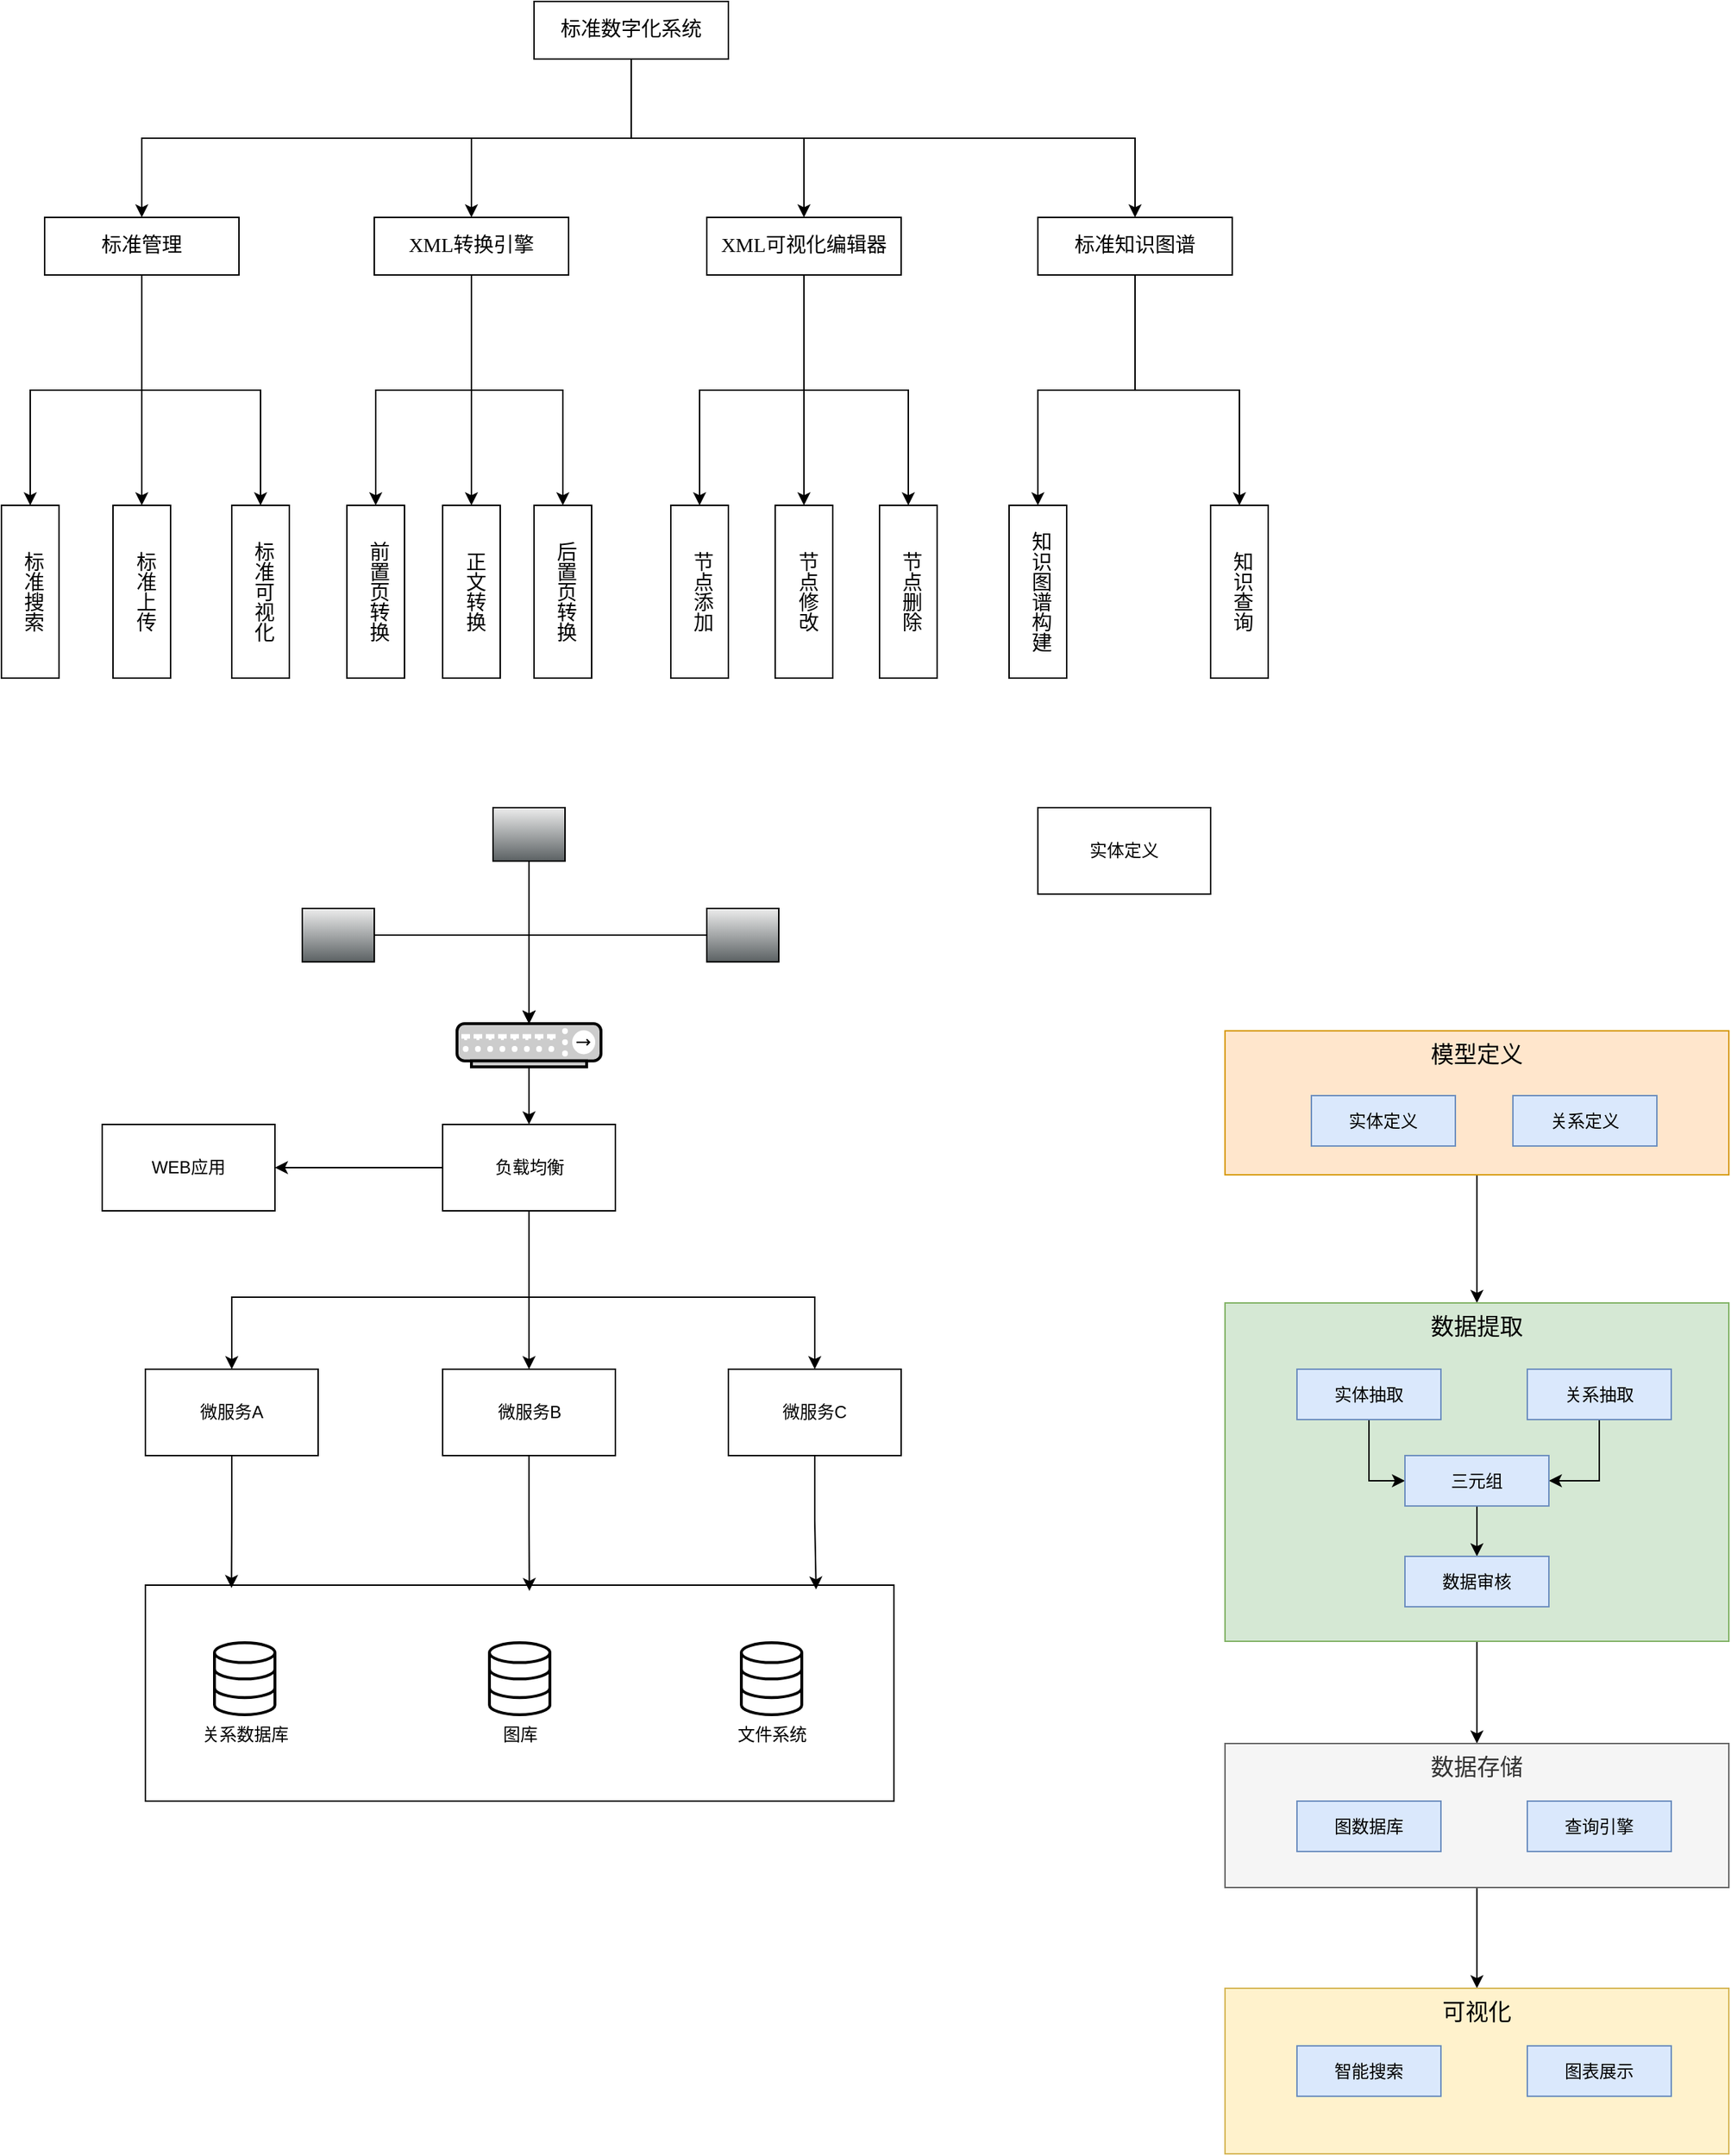 <mxfile version="28.2.5">
  <diagram name="第 1 页" id="Q2y9unoQX5xtHPh_ZAwQ">
    <mxGraphModel dx="2239" dy="763" grid="1" gridSize="10" guides="1" tooltips="1" connect="1" arrows="1" fold="1" page="1" pageScale="1" pageWidth="827" pageHeight="1169" math="0" shadow="0">
      <root>
        <mxCell id="0" />
        <mxCell id="1" parent="0" />
        <mxCell id="jZ9A5xIN_W6djx5ATPQO-5" style="edgeStyle=orthogonalEdgeStyle;rounded=0;orthogonalLoop=1;jettySize=auto;html=1;" parent="1" source="jZ9A5xIN_W6djx5ATPQO-1" target="jZ9A5xIN_W6djx5ATPQO-3" edge="1">
          <mxGeometry relative="1" as="geometry" />
        </mxCell>
        <mxCell id="jZ9A5xIN_W6djx5ATPQO-8" style="edgeStyle=orthogonalEdgeStyle;rounded=0;orthogonalLoop=1;jettySize=auto;html=1;exitX=0.5;exitY=1;exitDx=0;exitDy=0;" parent="1" source="jZ9A5xIN_W6djx5ATPQO-1" target="jZ9A5xIN_W6djx5ATPQO-6" edge="1">
          <mxGeometry relative="1" as="geometry" />
        </mxCell>
        <mxCell id="jZ9A5xIN_W6djx5ATPQO-10" style="edgeStyle=orthogonalEdgeStyle;rounded=0;orthogonalLoop=1;jettySize=auto;html=1;exitX=0.5;exitY=1;exitDx=0;exitDy=0;" parent="1" source="jZ9A5xIN_W6djx5ATPQO-1" target="jZ9A5xIN_W6djx5ATPQO-2" edge="1">
          <mxGeometry relative="1" as="geometry" />
        </mxCell>
        <mxCell id="jZ9A5xIN_W6djx5ATPQO-12" style="edgeStyle=orthogonalEdgeStyle;rounded=0;orthogonalLoop=1;jettySize=auto;html=1;exitX=0.5;exitY=1;exitDx=0;exitDy=0;" parent="1" source="jZ9A5xIN_W6djx5ATPQO-1" target="jZ9A5xIN_W6djx5ATPQO-11" edge="1">
          <mxGeometry relative="1" as="geometry" />
        </mxCell>
        <mxCell id="jZ9A5xIN_W6djx5ATPQO-1" value="&lt;p class=&quot;MsoNormal&quot;&gt;&lt;span style=&quot;mso-spacerun:&#39;yes&#39;;font-family:宋体;mso-hansi-font-family:&#39;Times New Roman&#39;;&lt;br/&gt;mso-bidi-font-family:&#39;Times New Roman&#39;;letter-spacing:0.0pt;font-size:10.5pt;&quot;&gt;标准数字化&lt;/span&gt;&lt;span style=&quot;mso-spacerun:&#39;yes&#39;;font-family:宋体;mso-hansi-font-family:&#39;Times New Roman&#39;;&lt;br/&gt;mso-bidi-font-family:&#39;Times New Roman&#39;;letter-spacing:0.0pt;font-size:10.5pt;&quot;&gt;系统&lt;/span&gt;&lt;/p&gt;" style="rounded=0;whiteSpace=wrap;html=1;" parent="1" vertex="1">
          <mxGeometry x="270" y="250" width="135" height="40" as="geometry" />
        </mxCell>
        <mxCell id="jZ9A5xIN_W6djx5ATPQO-20" style="edgeStyle=orthogonalEdgeStyle;rounded=0;orthogonalLoop=1;jettySize=auto;html=1;exitX=0.5;exitY=1;exitDx=0;exitDy=0;" parent="1" source="jZ9A5xIN_W6djx5ATPQO-2" target="jZ9A5xIN_W6djx5ATPQO-16" edge="1">
          <mxGeometry relative="1" as="geometry" />
        </mxCell>
        <mxCell id="jZ9A5xIN_W6djx5ATPQO-21" style="edgeStyle=orthogonalEdgeStyle;rounded=0;orthogonalLoop=1;jettySize=auto;html=1;exitX=0.5;exitY=1;exitDx=0;exitDy=0;" parent="1" source="jZ9A5xIN_W6djx5ATPQO-2" target="jZ9A5xIN_W6djx5ATPQO-18" edge="1">
          <mxGeometry relative="1" as="geometry" />
        </mxCell>
        <mxCell id="jZ9A5xIN_W6djx5ATPQO-22" style="edgeStyle=orthogonalEdgeStyle;rounded=0;orthogonalLoop=1;jettySize=auto;html=1;exitX=0.5;exitY=1;exitDx=0;exitDy=0;" parent="1" source="jZ9A5xIN_W6djx5ATPQO-2" target="jZ9A5xIN_W6djx5ATPQO-15" edge="1">
          <mxGeometry relative="1" as="geometry" />
        </mxCell>
        <mxCell id="jZ9A5xIN_W6djx5ATPQO-2" value="&lt;font face=&quot;宋体&quot;&gt;&lt;span style=&quot;font-size: 14px;&quot;&gt;XML转换引擎&lt;/span&gt;&lt;/font&gt;" style="rounded=0;whiteSpace=wrap;html=1;" parent="1" vertex="1">
          <mxGeometry x="159" y="400" width="135" height="40" as="geometry" />
        </mxCell>
        <mxCell id="jZ9A5xIN_W6djx5ATPQO-33" style="edgeStyle=orthogonalEdgeStyle;rounded=0;orthogonalLoop=1;jettySize=auto;html=1;" parent="1" source="jZ9A5xIN_W6djx5ATPQO-3" target="jZ9A5xIN_W6djx5ATPQO-30" edge="1">
          <mxGeometry relative="1" as="geometry" />
        </mxCell>
        <mxCell id="jZ9A5xIN_W6djx5ATPQO-34" style="edgeStyle=orthogonalEdgeStyle;rounded=0;orthogonalLoop=1;jettySize=auto;html=1;entryX=0.5;entryY=0;entryDx=0;entryDy=0;" parent="1" source="jZ9A5xIN_W6djx5ATPQO-3" target="jZ9A5xIN_W6djx5ATPQO-32" edge="1">
          <mxGeometry relative="1" as="geometry" />
        </mxCell>
        <mxCell id="jZ9A5xIN_W6djx5ATPQO-35" style="edgeStyle=orthogonalEdgeStyle;rounded=0;orthogonalLoop=1;jettySize=auto;html=1;exitX=0.5;exitY=1;exitDx=0;exitDy=0;" parent="1" source="jZ9A5xIN_W6djx5ATPQO-3" target="jZ9A5xIN_W6djx5ATPQO-31" edge="1">
          <mxGeometry relative="1" as="geometry" />
        </mxCell>
        <mxCell id="jZ9A5xIN_W6djx5ATPQO-3" value="&lt;p class=&quot;MsoNormal&quot;&gt;&lt;font face=&quot;宋体&quot;&gt;&lt;span style=&quot;font-size: 14px;&quot;&gt;XML可视化编辑器&lt;/span&gt;&lt;/font&gt;&lt;/p&gt;" style="rounded=0;whiteSpace=wrap;html=1;" parent="1" vertex="1">
          <mxGeometry x="390" y="400" width="135" height="40" as="geometry" />
        </mxCell>
        <mxCell id="jZ9A5xIN_W6djx5ATPQO-37" style="edgeStyle=orthogonalEdgeStyle;rounded=0;orthogonalLoop=1;jettySize=auto;html=1;entryX=0.5;entryY=0;entryDx=0;entryDy=0;" parent="1" source="jZ9A5xIN_W6djx5ATPQO-6" target="jZ9A5xIN_W6djx5ATPQO-36" edge="1">
          <mxGeometry relative="1" as="geometry" />
        </mxCell>
        <mxCell id="jZ9A5xIN_W6djx5ATPQO-39" style="edgeStyle=orthogonalEdgeStyle;rounded=0;orthogonalLoop=1;jettySize=auto;html=1;exitX=0.5;exitY=1;exitDx=0;exitDy=0;entryX=0.5;entryY=0;entryDx=0;entryDy=0;" parent="1" source="jZ9A5xIN_W6djx5ATPQO-6" target="jZ9A5xIN_W6djx5ATPQO-38" edge="1">
          <mxGeometry relative="1" as="geometry" />
        </mxCell>
        <mxCell id="jZ9A5xIN_W6djx5ATPQO-6" value="&lt;p class=&quot;MsoNormal&quot;&gt;&lt;font face=&quot;宋体&quot;&gt;&lt;span style=&quot;font-size: 14px;&quot;&gt;标准知识图谱&lt;/span&gt;&lt;/font&gt;&lt;/p&gt;" style="rounded=0;whiteSpace=wrap;html=1;" parent="1" vertex="1">
          <mxGeometry x="620" y="400" width="135" height="40" as="geometry" />
        </mxCell>
        <mxCell id="jZ9A5xIN_W6djx5ATPQO-26" style="edgeStyle=orthogonalEdgeStyle;rounded=0;orthogonalLoop=1;jettySize=auto;html=1;" parent="1" source="jZ9A5xIN_W6djx5ATPQO-11" target="jZ9A5xIN_W6djx5ATPQO-24" edge="1">
          <mxGeometry relative="1" as="geometry" />
        </mxCell>
        <mxCell id="jZ9A5xIN_W6djx5ATPQO-28" style="edgeStyle=orthogonalEdgeStyle;rounded=0;orthogonalLoop=1;jettySize=auto;html=1;exitX=0.5;exitY=1;exitDx=0;exitDy=0;" parent="1" source="jZ9A5xIN_W6djx5ATPQO-11" target="jZ9A5xIN_W6djx5ATPQO-23" edge="1">
          <mxGeometry relative="1" as="geometry" />
        </mxCell>
        <mxCell id="jZ9A5xIN_W6djx5ATPQO-29" style="edgeStyle=orthogonalEdgeStyle;rounded=0;orthogonalLoop=1;jettySize=auto;html=1;exitX=0.5;exitY=1;exitDx=0;exitDy=0;entryX=0.5;entryY=0;entryDx=0;entryDy=0;" parent="1" source="jZ9A5xIN_W6djx5ATPQO-11" target="jZ9A5xIN_W6djx5ATPQO-25" edge="1">
          <mxGeometry relative="1" as="geometry" />
        </mxCell>
        <mxCell id="jZ9A5xIN_W6djx5ATPQO-11" value="&lt;font face=&quot;宋体&quot;&gt;&lt;span style=&quot;font-size: 14px;&quot;&gt;标准管理&lt;/span&gt;&lt;/font&gt;" style="rounded=0;whiteSpace=wrap;html=1;" parent="1" vertex="1">
          <mxGeometry x="-70" y="400" width="135" height="40" as="geometry" />
        </mxCell>
        <mxCell id="jZ9A5xIN_W6djx5ATPQO-15" value="&lt;font face=&quot;宋体&quot;&gt;&lt;span style=&quot;font-size: 14px;&quot;&gt;前置页转换&lt;/span&gt;&lt;/font&gt;" style="rounded=0;whiteSpace=wrap;html=1;textDirection=vertical-lr;spacingTop=0;" parent="1" vertex="1">
          <mxGeometry x="140" y="600" width="40" height="120" as="geometry" />
        </mxCell>
        <mxCell id="jZ9A5xIN_W6djx5ATPQO-16" value="&lt;font face=&quot;宋体&quot;&gt;&lt;span style=&quot;font-size: 14px;&quot;&gt;正文转换&lt;/span&gt;&lt;/font&gt;" style="rounded=0;whiteSpace=wrap;html=1;textDirection=vertical-lr;" parent="1" vertex="1">
          <mxGeometry x="206.5" y="600" width="40" height="120" as="geometry" />
        </mxCell>
        <mxCell id="jZ9A5xIN_W6djx5ATPQO-18" value="&lt;font face=&quot;宋体&quot;&gt;&lt;span style=&quot;font-size: 14px;&quot;&gt;后置页转换&lt;/span&gt;&lt;/font&gt;" style="rounded=0;whiteSpace=wrap;html=1;textDirection=vertical-rl;" parent="1" vertex="1">
          <mxGeometry x="270" y="600" width="40" height="120" as="geometry" />
        </mxCell>
        <mxCell id="jZ9A5xIN_W6djx5ATPQO-23" value="&lt;font face=&quot;宋体&quot;&gt;&lt;span style=&quot;font-size: 14px;&quot;&gt;标准搜索&lt;/span&gt;&lt;/font&gt;" style="rounded=0;whiteSpace=wrap;html=1;textDirection=vertical-rl;" parent="1" vertex="1">
          <mxGeometry x="-100" y="600" width="40" height="120" as="geometry" />
        </mxCell>
        <mxCell id="jZ9A5xIN_W6djx5ATPQO-24" value="&lt;font face=&quot;宋体&quot;&gt;&lt;span style=&quot;font-size: 14px;&quot;&gt;标准上传&lt;/span&gt;&lt;/font&gt;" style="rounded=0;whiteSpace=wrap;html=1;textDirection=vertical-rl;" parent="1" vertex="1">
          <mxGeometry x="-22.5" y="600" width="40" height="120" as="geometry" />
        </mxCell>
        <mxCell id="jZ9A5xIN_W6djx5ATPQO-25" value="&lt;font face=&quot;宋体&quot;&gt;&lt;span style=&quot;font-size: 14px;&quot;&gt;标准可视化&lt;/span&gt;&lt;/font&gt;" style="rounded=0;whiteSpace=wrap;html=1;textDirection=vertical-rl;" parent="1" vertex="1">
          <mxGeometry x="60" y="600" width="40" height="120" as="geometry" />
        </mxCell>
        <mxCell id="jZ9A5xIN_W6djx5ATPQO-30" value="&lt;font face=&quot;宋体&quot;&gt;&lt;span style=&quot;font-size: 14px;&quot;&gt;节点修改&lt;/span&gt;&lt;/font&gt;" style="rounded=0;whiteSpace=wrap;html=1;textDirection=vertical-rl;" parent="1" vertex="1">
          <mxGeometry x="437.5" y="600" width="40" height="120" as="geometry" />
        </mxCell>
        <mxCell id="jZ9A5xIN_W6djx5ATPQO-31" value="&lt;font face=&quot;宋体&quot;&gt;&lt;span style=&quot;font-size: 14px;&quot;&gt;节点删除&lt;/span&gt;&lt;/font&gt;" style="rounded=0;whiteSpace=wrap;html=1;textDirection=vertical-rl;spacing=2;horizontal=1;" parent="1" vertex="1">
          <mxGeometry x="510" y="600" width="40" height="120" as="geometry" />
        </mxCell>
        <mxCell id="jZ9A5xIN_W6djx5ATPQO-32" value="&lt;font face=&quot;宋体&quot;&gt;&lt;span style=&quot;font-size: 14px;&quot;&gt;节点添加&lt;/span&gt;&lt;/font&gt;" style="rounded=0;whiteSpace=wrap;html=1;textDirection=vertical-rl;" parent="1" vertex="1">
          <mxGeometry x="365" y="600" width="40" height="120" as="geometry" />
        </mxCell>
        <mxCell id="jZ9A5xIN_W6djx5ATPQO-36" value="&lt;font face=&quot;宋体&quot;&gt;&lt;span style=&quot;font-size: 14px;&quot;&gt;知识图谱构建&lt;/span&gt;&lt;/font&gt;" style="rounded=0;whiteSpace=wrap;html=1;textDirection=vertical-rl;spacing=2;horizontal=1;" parent="1" vertex="1">
          <mxGeometry x="600" y="600" width="40" height="120" as="geometry" />
        </mxCell>
        <mxCell id="jZ9A5xIN_W6djx5ATPQO-38" value="&lt;font face=&quot;宋体&quot;&gt;&lt;span style=&quot;font-size: 14px;&quot;&gt;知识查询&lt;/span&gt;&lt;/font&gt;" style="rounded=0;whiteSpace=wrap;html=1;textDirection=vertical-rl;spacing=2;horizontal=1;" parent="1" vertex="1">
          <mxGeometry x="740" y="600" width="40" height="120" as="geometry" />
        </mxCell>
        <mxCell id="jZ9A5xIN_W6djx5ATPQO-40" value="WEB应用" style="rounded=0;whiteSpace=wrap;html=1;" parent="1" vertex="1">
          <mxGeometry x="-30" y="1030" width="120" height="60" as="geometry" />
        </mxCell>
        <mxCell id="jZ9A5xIN_W6djx5ATPQO-47" style="edgeStyle=orthogonalEdgeStyle;rounded=0;orthogonalLoop=1;jettySize=auto;html=1;" parent="1" source="jZ9A5xIN_W6djx5ATPQO-41" target="jZ9A5xIN_W6djx5ATPQO-46" edge="1">
          <mxGeometry relative="1" as="geometry" />
        </mxCell>
        <mxCell id="jZ9A5xIN_W6djx5ATPQO-50" style="edgeStyle=orthogonalEdgeStyle;rounded=0;orthogonalLoop=1;jettySize=auto;html=1;entryX=0.5;entryY=0;entryDx=0;entryDy=0;" parent="1" source="jZ9A5xIN_W6djx5ATPQO-41" target="jZ9A5xIN_W6djx5ATPQO-43" edge="1">
          <mxGeometry relative="1" as="geometry">
            <Array as="points">
              <mxPoint x="267" y="1150" />
              <mxPoint x="60" y="1150" />
            </Array>
          </mxGeometry>
        </mxCell>
        <mxCell id="jZ9A5xIN_W6djx5ATPQO-51" style="edgeStyle=orthogonalEdgeStyle;rounded=0;orthogonalLoop=1;jettySize=auto;html=1;exitX=0.5;exitY=1;exitDx=0;exitDy=0;entryX=0.5;entryY=0;entryDx=0;entryDy=0;" parent="1" source="jZ9A5xIN_W6djx5ATPQO-41" target="jZ9A5xIN_W6djx5ATPQO-48" edge="1">
          <mxGeometry relative="1" as="geometry">
            <Array as="points">
              <mxPoint x="267" y="1150" />
              <mxPoint x="465" y="1150" />
            </Array>
          </mxGeometry>
        </mxCell>
        <mxCell id="jZ9A5xIN_W6djx5ATPQO-52" style="edgeStyle=orthogonalEdgeStyle;rounded=0;orthogonalLoop=1;jettySize=auto;html=1;exitX=0;exitY=0.5;exitDx=0;exitDy=0;entryX=1;entryY=0.5;entryDx=0;entryDy=0;" parent="1" source="jZ9A5xIN_W6djx5ATPQO-41" target="jZ9A5xIN_W6djx5ATPQO-40" edge="1">
          <mxGeometry relative="1" as="geometry" />
        </mxCell>
        <mxCell id="jZ9A5xIN_W6djx5ATPQO-41" value="负载均衡" style="rounded=0;whiteSpace=wrap;html=1;" parent="1" vertex="1">
          <mxGeometry x="206.5" y="1030" width="120" height="60" as="geometry" />
        </mxCell>
        <mxCell id="jZ9A5xIN_W6djx5ATPQO-43" value="微服务A" style="rounded=0;whiteSpace=wrap;html=1;" parent="1" vertex="1">
          <mxGeometry y="1200" width="120" height="60" as="geometry" />
        </mxCell>
        <mxCell id="jZ9A5xIN_W6djx5ATPQO-46" value="微服务B" style="rounded=0;whiteSpace=wrap;html=1;" parent="1" vertex="1">
          <mxGeometry x="206.5" y="1200" width="120" height="60" as="geometry" />
        </mxCell>
        <mxCell id="jZ9A5xIN_W6djx5ATPQO-48" value="微服务C" style="rounded=0;whiteSpace=wrap;html=1;" parent="1" vertex="1">
          <mxGeometry x="405" y="1200" width="120" height="60" as="geometry" />
        </mxCell>
        <mxCell id="jZ9A5xIN_W6djx5ATPQO-65" style="edgeStyle=orthogonalEdgeStyle;rounded=0;orthogonalLoop=1;jettySize=auto;html=1;" parent="1" source="jZ9A5xIN_W6djx5ATPQO-66" target="jZ9A5xIN_W6djx5ATPQO-64" edge="1">
          <mxGeometry relative="1" as="geometry" />
        </mxCell>
        <mxCell id="jZ9A5xIN_W6djx5ATPQO-73" style="edgeStyle=orthogonalEdgeStyle;rounded=0;orthogonalLoop=1;jettySize=auto;html=1;" parent="1" source="jZ9A5xIN_W6djx5ATPQO-60" target="jZ9A5xIN_W6djx5ATPQO-64" edge="1">
          <mxGeometry relative="1" as="geometry" />
        </mxCell>
        <mxCell id="jZ9A5xIN_W6djx5ATPQO-60" value="" style="shape=mxgraph.networks2.icon;aspect=fixed;fillColor=#EDEDED;strokeColor=#000000;gradientColor=#5B6163;network2IconShadow=1;network2bgFillColor=none;network2Icon=mxgraph.networks2.monitor;network2IconYOffset=-0.009;network2IconW=1;network2IconH=0.742;" parent="1" vertex="1">
          <mxGeometry x="109" y="880" width="50" height="37.1" as="geometry" />
        </mxCell>
        <mxCell id="jZ9A5xIN_W6djx5ATPQO-70" style="edgeStyle=orthogonalEdgeStyle;rounded=0;orthogonalLoop=1;jettySize=auto;html=1;" parent="1" source="jZ9A5xIN_W6djx5ATPQO-64" target="jZ9A5xIN_W6djx5ATPQO-41" edge="1">
          <mxGeometry relative="1" as="geometry" />
        </mxCell>
        <mxCell id="jZ9A5xIN_W6djx5ATPQO-64" value="" style="fontColor=#0066CC;verticalAlign=top;verticalLabelPosition=bottom;labelPosition=center;align=center;html=1;outlineConnect=0;fillColor=#CCCCCC;strokeColor=default;gradientColor=none;gradientDirection=north;strokeWidth=1;shape=mxgraph.networks.hub;" parent="1" vertex="1">
          <mxGeometry x="216.5" y="960" width="100" height="30" as="geometry" />
        </mxCell>
        <mxCell id="jZ9A5xIN_W6djx5ATPQO-68" value="" style="shape=mxgraph.networks2.icon;aspect=fixed;fillColor=#EDEDED;strokeColor=#000000;gradientColor=#5B6163;network2IconShadow=1;network2bgFillColor=none;network2Icon=mxgraph.networks2.monitor;network2IconYOffset=-0.009;network2IconW=1;network2IconH=0.742;" parent="1" vertex="1">
          <mxGeometry x="390" y="880" width="50" height="37.1" as="geometry" />
        </mxCell>
        <mxCell id="jZ9A5xIN_W6djx5ATPQO-66" value="" style="shape=mxgraph.networks2.icon;aspect=fixed;fillColor=#EDEDED;strokeColor=#000000;gradientColor=#5B6163;network2IconShadow=1;network2bgFillColor=none;network2Icon=mxgraph.networks2.monitor;network2IconYOffset=-0.009;network2IconW=1;network2IconH=0.742;" parent="1" vertex="1">
          <mxGeometry x="241.5" y="810" width="50" height="37.1" as="geometry" />
        </mxCell>
        <mxCell id="jZ9A5xIN_W6djx5ATPQO-72" style="edgeStyle=orthogonalEdgeStyle;rounded=0;orthogonalLoop=1;jettySize=auto;html=1;entryX=0.5;entryY=0;entryDx=0;entryDy=0;entryPerimeter=0;" parent="1" source="jZ9A5xIN_W6djx5ATPQO-68" target="jZ9A5xIN_W6djx5ATPQO-64" edge="1">
          <mxGeometry relative="1" as="geometry" />
        </mxCell>
        <mxCell id="jZ9A5xIN_W6djx5ATPQO-78" value="" style="group" parent="1" vertex="1" connectable="0">
          <mxGeometry y="1350" width="520" height="150" as="geometry" />
        </mxCell>
        <mxCell id="jZ9A5xIN_W6djx5ATPQO-77" value="" style="rounded=0;whiteSpace=wrap;html=1;" parent="jZ9A5xIN_W6djx5ATPQO-78" vertex="1">
          <mxGeometry width="520" height="150" as="geometry" />
        </mxCell>
        <mxCell id="jZ9A5xIN_W6djx5ATPQO-74" value="关系数据库" style="html=1;verticalLabelPosition=bottom;align=center;labelBackgroundColor=#ffffff;verticalAlign=top;strokeWidth=2;strokeColor=default;shadow=0;dashed=0;shape=mxgraph.ios7.icons.data;" parent="jZ9A5xIN_W6djx5ATPQO-78" vertex="1">
          <mxGeometry x="48" y="40" width="42" height="50" as="geometry" />
        </mxCell>
        <mxCell id="jZ9A5xIN_W6djx5ATPQO-75" value="图库" style="html=1;verticalLabelPosition=bottom;align=center;labelBackgroundColor=#ffffff;verticalAlign=top;strokeWidth=2;strokeColor=default;shadow=0;dashed=0;shape=mxgraph.ios7.icons.data;" parent="jZ9A5xIN_W6djx5ATPQO-78" vertex="1">
          <mxGeometry x="239" y="40" width="42" height="50" as="geometry" />
        </mxCell>
        <mxCell id="jZ9A5xIN_W6djx5ATPQO-76" value="文件系统" style="html=1;verticalLabelPosition=bottom;align=center;labelBackgroundColor=#ffffff;verticalAlign=top;strokeWidth=2;strokeColor=default;shadow=0;dashed=0;shape=mxgraph.ios7.icons.data;" parent="jZ9A5xIN_W6djx5ATPQO-78" vertex="1">
          <mxGeometry x="414" y="40" width="42" height="50" as="geometry" />
        </mxCell>
        <mxCell id="jZ9A5xIN_W6djx5ATPQO-79" style="edgeStyle=orthogonalEdgeStyle;rounded=0;orthogonalLoop=1;jettySize=auto;html=1;entryX=0.115;entryY=0.013;entryDx=0;entryDy=0;entryPerimeter=0;" parent="1" source="jZ9A5xIN_W6djx5ATPQO-43" target="jZ9A5xIN_W6djx5ATPQO-77" edge="1">
          <mxGeometry relative="1" as="geometry" />
        </mxCell>
        <mxCell id="jZ9A5xIN_W6djx5ATPQO-80" style="edgeStyle=orthogonalEdgeStyle;rounded=0;orthogonalLoop=1;jettySize=auto;html=1;entryX=0.513;entryY=0.027;entryDx=0;entryDy=0;entryPerimeter=0;" parent="1" source="jZ9A5xIN_W6djx5ATPQO-46" target="jZ9A5xIN_W6djx5ATPQO-77" edge="1">
          <mxGeometry relative="1" as="geometry" />
        </mxCell>
        <mxCell id="jZ9A5xIN_W6djx5ATPQO-81" style="edgeStyle=orthogonalEdgeStyle;rounded=0;orthogonalLoop=1;jettySize=auto;html=1;entryX=0.896;entryY=0.02;entryDx=0;entryDy=0;entryPerimeter=0;" parent="1" source="jZ9A5xIN_W6djx5ATPQO-48" target="jZ9A5xIN_W6djx5ATPQO-77" edge="1">
          <mxGeometry relative="1" as="geometry" />
        </mxCell>
        <mxCell id="6dbSgpsrqsCvLWJ3hVLD-5" style="edgeStyle=orthogonalEdgeStyle;rounded=0;orthogonalLoop=1;jettySize=auto;html=1;" edge="1" parent="1" source="6dbSgpsrqsCvLWJ3hVLD-1" target="6dbSgpsrqsCvLWJ3hVLD-4">
          <mxGeometry relative="1" as="geometry" />
        </mxCell>
        <mxCell id="6dbSgpsrqsCvLWJ3hVLD-1" value="模型定义" style="rounded=0;whiteSpace=wrap;html=1;verticalAlign=top;fontSize=16;fillColor=#ffe6cc;strokeColor=#d79b00;" vertex="1" parent="1">
          <mxGeometry x="750" y="965" width="350" height="100" as="geometry" />
        </mxCell>
        <mxCell id="6dbSgpsrqsCvLWJ3hVLD-7" style="edgeStyle=orthogonalEdgeStyle;rounded=0;orthogonalLoop=1;jettySize=auto;html=1;" edge="1" parent="1" source="6dbSgpsrqsCvLWJ3hVLD-4" target="6dbSgpsrqsCvLWJ3hVLD-6">
          <mxGeometry relative="1" as="geometry" />
        </mxCell>
        <mxCell id="6dbSgpsrqsCvLWJ3hVLD-4" value="数据提取" style="rounded=0;whiteSpace=wrap;html=1;verticalAlign=top;fontSize=16;fillColor=#d5e8d4;strokeColor=#82b366;" vertex="1" parent="1">
          <mxGeometry x="750" y="1154" width="350" height="235" as="geometry" />
        </mxCell>
        <mxCell id="6dbSgpsrqsCvLWJ3hVLD-9" style="edgeStyle=orthogonalEdgeStyle;rounded=0;orthogonalLoop=1;jettySize=auto;html=1;" edge="1" parent="1" source="6dbSgpsrqsCvLWJ3hVLD-6" target="6dbSgpsrqsCvLWJ3hVLD-8">
          <mxGeometry relative="1" as="geometry" />
        </mxCell>
        <mxCell id="6dbSgpsrqsCvLWJ3hVLD-6" value="数据存储" style="rounded=0;whiteSpace=wrap;html=1;verticalAlign=top;fontSize=16;fillColor=#f5f5f5;fontColor=#333333;strokeColor=#666666;" vertex="1" parent="1">
          <mxGeometry x="750" y="1460" width="350" height="100" as="geometry" />
        </mxCell>
        <mxCell id="6dbSgpsrqsCvLWJ3hVLD-8" value="可视化" style="rounded=0;whiteSpace=wrap;html=1;verticalAlign=top;fontSize=16;fillColor=#fff2cc;strokeColor=#d6b656;" vertex="1" parent="1">
          <mxGeometry x="750" y="1630" width="350" height="115" as="geometry" />
        </mxCell>
        <mxCell id="6dbSgpsrqsCvLWJ3hVLD-10" value="实体定义" style="rounded=0;whiteSpace=wrap;html=1;" vertex="1" parent="1">
          <mxGeometry x="620" y="810" width="120" height="60" as="geometry" />
        </mxCell>
        <mxCell id="6dbSgpsrqsCvLWJ3hVLD-11" value="实体定义" style="rounded=0;whiteSpace=wrap;html=1;fillColor=#dae8fc;strokeColor=#6c8ebf;" vertex="1" parent="1">
          <mxGeometry x="810" y="1010" width="100" height="35" as="geometry" />
        </mxCell>
        <mxCell id="6dbSgpsrqsCvLWJ3hVLD-12" value="关系定义" style="rounded=0;whiteSpace=wrap;html=1;fillColor=#dae8fc;strokeColor=#6c8ebf;" vertex="1" parent="1">
          <mxGeometry x="950" y="1010" width="100" height="35" as="geometry" />
        </mxCell>
        <mxCell id="6dbSgpsrqsCvLWJ3hVLD-16" style="edgeStyle=orthogonalEdgeStyle;rounded=0;orthogonalLoop=1;jettySize=auto;html=1;entryX=0;entryY=0.5;entryDx=0;entryDy=0;" edge="1" parent="1" source="6dbSgpsrqsCvLWJ3hVLD-13" target="6dbSgpsrqsCvLWJ3hVLD-15">
          <mxGeometry relative="1" as="geometry" />
        </mxCell>
        <mxCell id="6dbSgpsrqsCvLWJ3hVLD-13" value="实体抽取" style="rounded=0;whiteSpace=wrap;html=1;fillColor=#dae8fc;strokeColor=#6c8ebf;" vertex="1" parent="1">
          <mxGeometry x="800" y="1200" width="100" height="35" as="geometry" />
        </mxCell>
        <mxCell id="6dbSgpsrqsCvLWJ3hVLD-17" style="edgeStyle=orthogonalEdgeStyle;rounded=0;orthogonalLoop=1;jettySize=auto;html=1;entryX=1;entryY=0.5;entryDx=0;entryDy=0;" edge="1" parent="1" source="6dbSgpsrqsCvLWJ3hVLD-14" target="6dbSgpsrqsCvLWJ3hVLD-15">
          <mxGeometry relative="1" as="geometry" />
        </mxCell>
        <mxCell id="6dbSgpsrqsCvLWJ3hVLD-14" value="关系抽取" style="rounded=0;whiteSpace=wrap;html=1;fillColor=#dae8fc;strokeColor=#6c8ebf;" vertex="1" parent="1">
          <mxGeometry x="960" y="1200" width="100" height="35" as="geometry" />
        </mxCell>
        <mxCell id="6dbSgpsrqsCvLWJ3hVLD-19" style="edgeStyle=orthogonalEdgeStyle;rounded=0;orthogonalLoop=1;jettySize=auto;html=1;entryX=0.5;entryY=0;entryDx=0;entryDy=0;" edge="1" parent="1" source="6dbSgpsrqsCvLWJ3hVLD-15" target="6dbSgpsrqsCvLWJ3hVLD-18">
          <mxGeometry relative="1" as="geometry" />
        </mxCell>
        <mxCell id="6dbSgpsrqsCvLWJ3hVLD-15" value="三元组" style="rounded=0;whiteSpace=wrap;html=1;fillColor=#dae8fc;strokeColor=#6c8ebf;" vertex="1" parent="1">
          <mxGeometry x="875" y="1260" width="100" height="35" as="geometry" />
        </mxCell>
        <mxCell id="6dbSgpsrqsCvLWJ3hVLD-18" value="数据审核" style="rounded=0;whiteSpace=wrap;html=1;fillColor=#dae8fc;strokeColor=#6c8ebf;" vertex="1" parent="1">
          <mxGeometry x="875" y="1330" width="100" height="35" as="geometry" />
        </mxCell>
        <mxCell id="6dbSgpsrqsCvLWJ3hVLD-20" value="图数据库" style="rounded=0;whiteSpace=wrap;html=1;fillColor=#dae8fc;strokeColor=#6c8ebf;" vertex="1" parent="1">
          <mxGeometry x="800" y="1500" width="100" height="35" as="geometry" />
        </mxCell>
        <mxCell id="6dbSgpsrqsCvLWJ3hVLD-21" value="查询引擎" style="rounded=0;whiteSpace=wrap;html=1;fillColor=#dae8fc;strokeColor=#6c8ebf;" vertex="1" parent="1">
          <mxGeometry x="960" y="1500" width="100" height="35" as="geometry" />
        </mxCell>
        <mxCell id="6dbSgpsrqsCvLWJ3hVLD-22" value="智能搜索" style="rounded=0;whiteSpace=wrap;html=1;fillColor=#dae8fc;strokeColor=#6c8ebf;" vertex="1" parent="1">
          <mxGeometry x="800" y="1670" width="100" height="35" as="geometry" />
        </mxCell>
        <mxCell id="6dbSgpsrqsCvLWJ3hVLD-23" value="图表展示" style="rounded=0;whiteSpace=wrap;html=1;fillColor=#dae8fc;strokeColor=#6c8ebf;" vertex="1" parent="1">
          <mxGeometry x="960" y="1670" width="100" height="35" as="geometry" />
        </mxCell>
      </root>
    </mxGraphModel>
  </diagram>
</mxfile>
